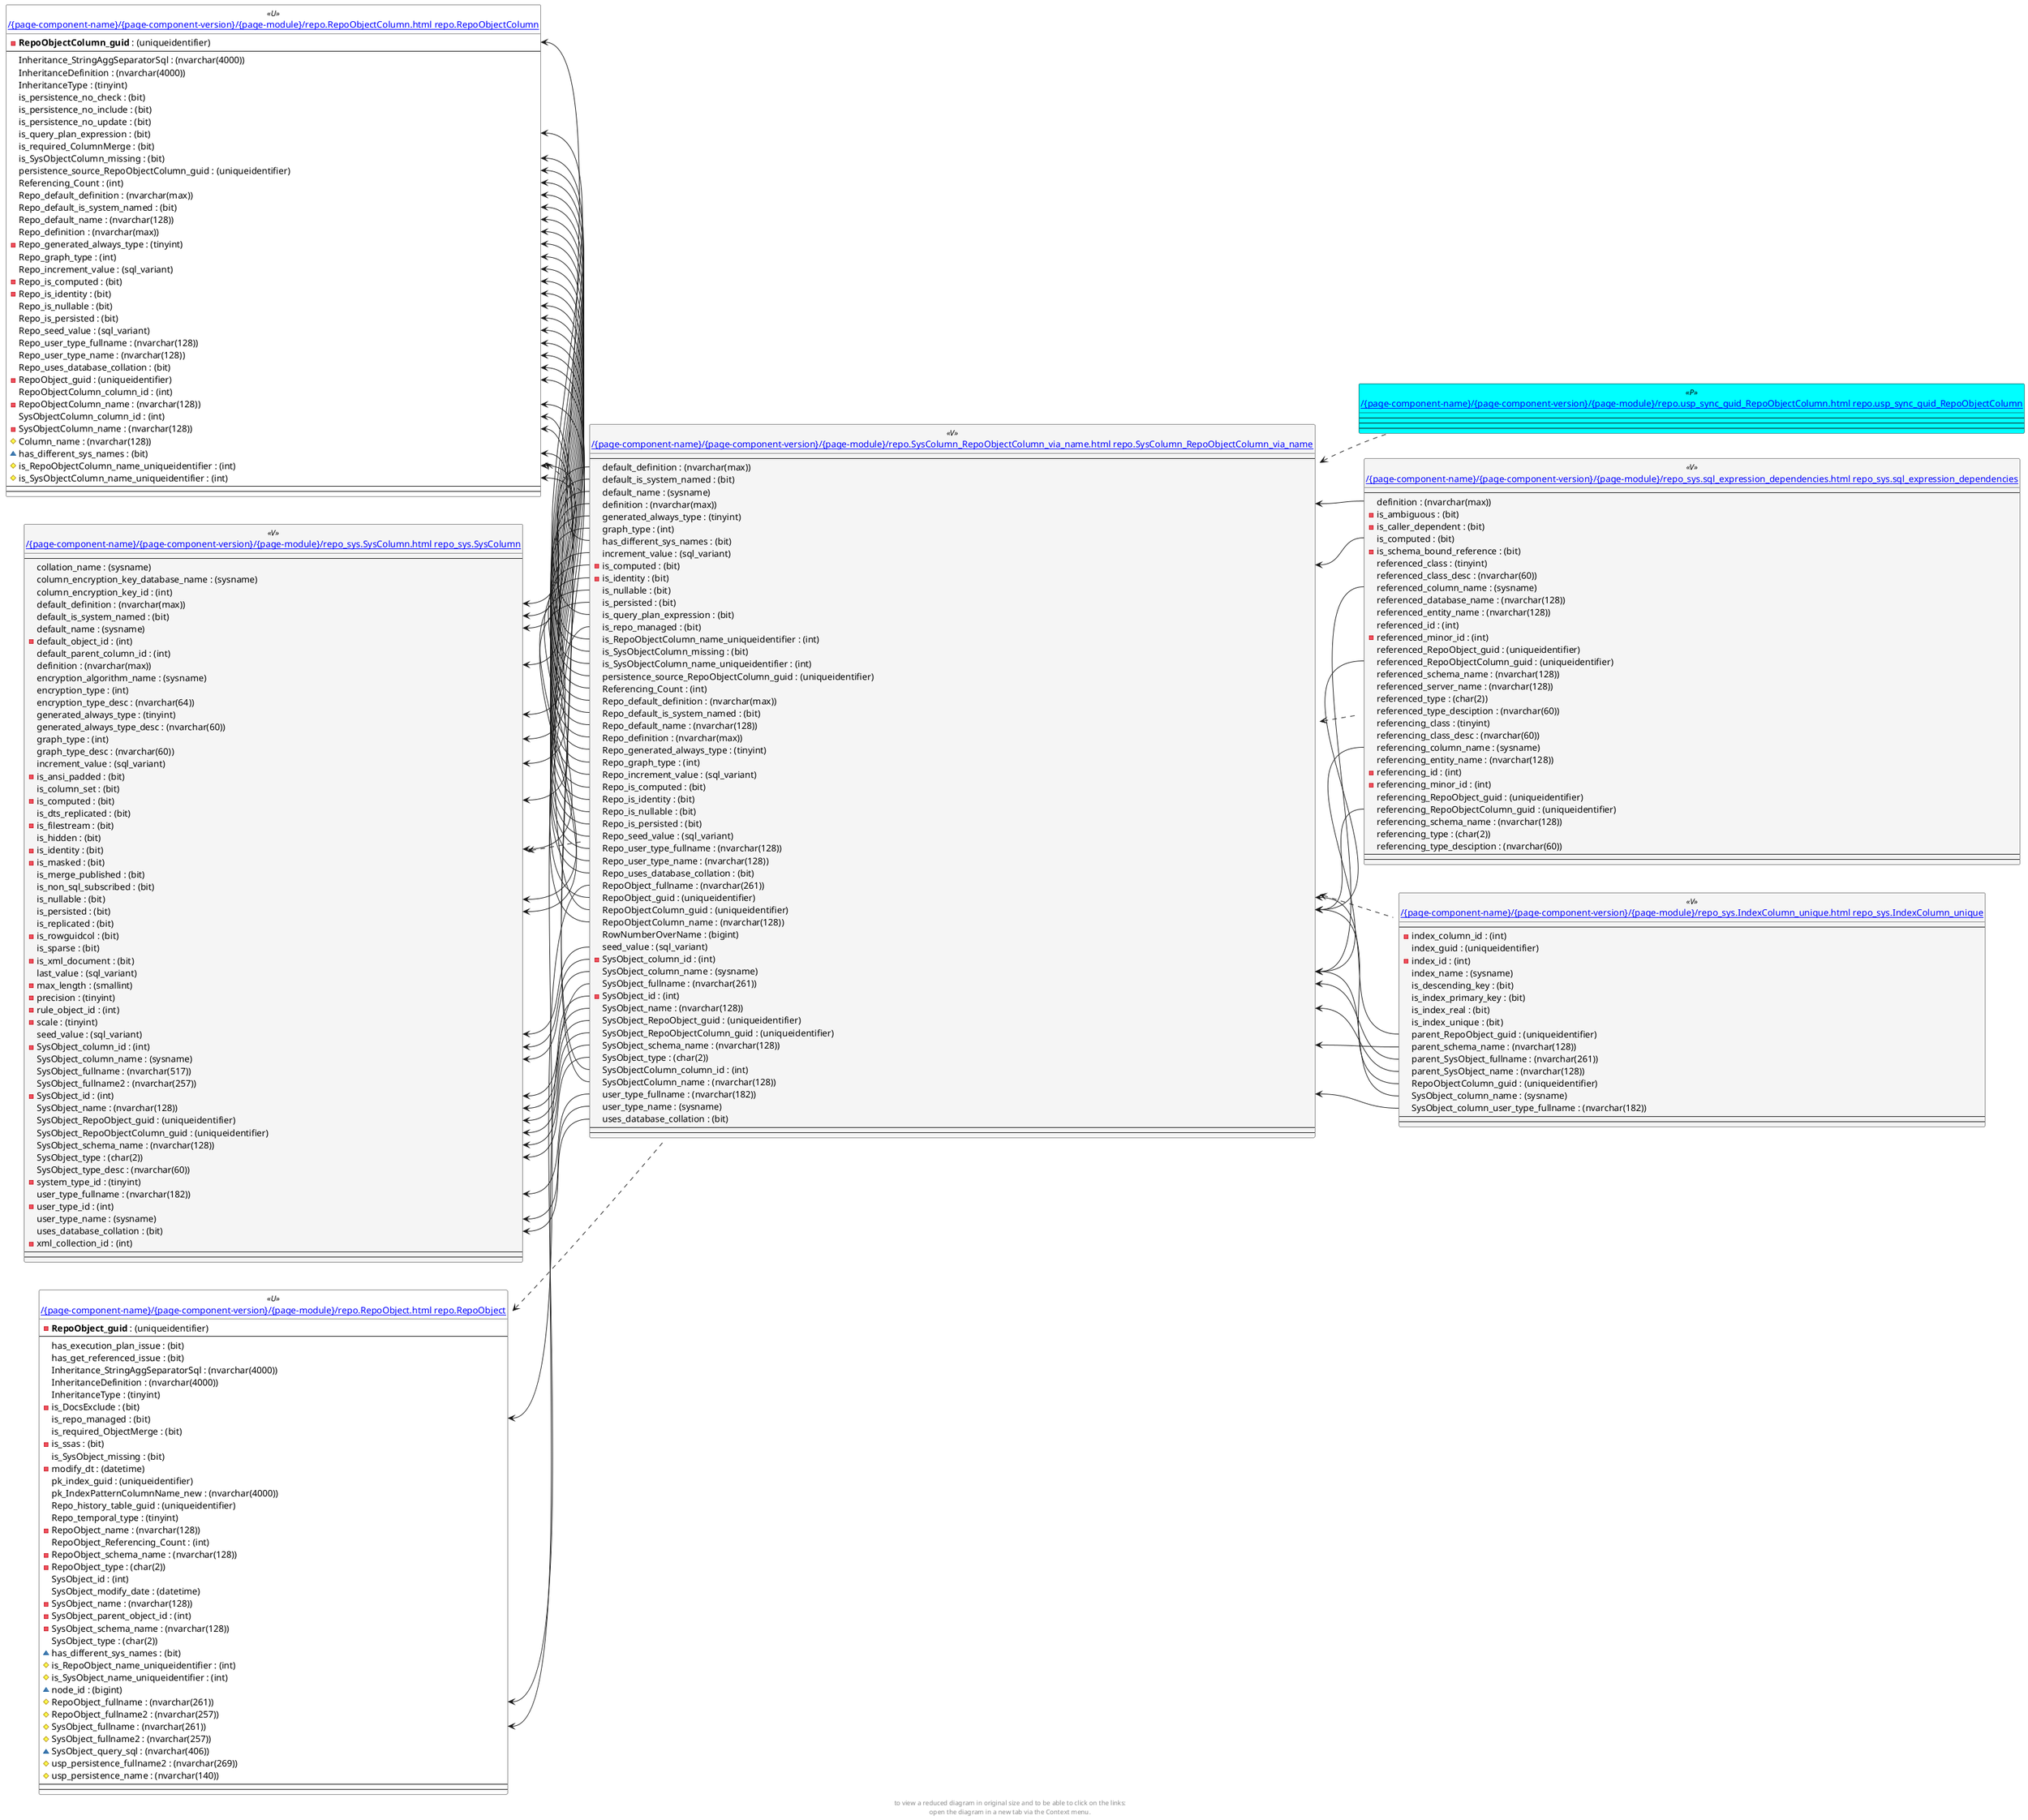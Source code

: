 @startuml
left to right direction
'top to bottom direction
hide circle
'avoide "." issues:
set namespaceSeparator none


skinparam class {
  BackgroundColor White
  BackgroundColor<<FN>> Yellow
  BackgroundColor<<FS>> Yellow
  BackgroundColor<<FT>> LightGray
  BackgroundColor<<IF>> Yellow
  BackgroundColor<<IS>> Yellow
  BackgroundColor<<P>> Aqua
  BackgroundColor<<PC>> Aqua
  BackgroundColor<<SN>> Yellow
  BackgroundColor<<SO>> SlateBlue
  BackgroundColor<<TF>> LightGray
  BackgroundColor<<TR>> Tomato
  BackgroundColor<<U>> White
  BackgroundColor<<V>> WhiteSmoke
  BackgroundColor<<X>> Aqua
}


entity "[[{site-url}/{page-component-name}/{page-component-version}/{page-module}/repo.RepoObject.html repo.RepoObject]]" as repo.RepoObject << U >> {
  - **RepoObject_guid** : (uniqueidentifier)
  --
  has_execution_plan_issue : (bit)
  has_get_referenced_issue : (bit)
  Inheritance_StringAggSeparatorSql : (nvarchar(4000))
  InheritanceDefinition : (nvarchar(4000))
  InheritanceType : (tinyint)
  - is_DocsExclude : (bit)
  is_repo_managed : (bit)
  is_required_ObjectMerge : (bit)
  - is_ssas : (bit)
  is_SysObject_missing : (bit)
  - modify_dt : (datetime)
  pk_index_guid : (uniqueidentifier)
  pk_IndexPatternColumnName_new : (nvarchar(4000))
  Repo_history_table_guid : (uniqueidentifier)
  Repo_temporal_type : (tinyint)
  - RepoObject_name : (nvarchar(128))
  RepoObject_Referencing_Count : (int)
  - RepoObject_schema_name : (nvarchar(128))
  - RepoObject_type : (char(2))
  SysObject_id : (int)
  SysObject_modify_date : (datetime)
  - SysObject_name : (nvarchar(128))
  - SysObject_parent_object_id : (int)
  - SysObject_schema_name : (nvarchar(128))
  SysObject_type : (char(2))
  ~ has_different_sys_names : (bit)
  # is_RepoObject_name_uniqueidentifier : (int)
  # is_SysObject_name_uniqueidentifier : (int)
  ~ node_id : (bigint)
  # RepoObject_fullname : (nvarchar(261))
  # RepoObject_fullname2 : (nvarchar(257))
  # SysObject_fullname : (nvarchar(261))
  # SysObject_fullname2 : (nvarchar(257))
  ~ SysObject_query_sql : (nvarchar(406))
  # usp_persistence_fullname2 : (nvarchar(269))
  # usp_persistence_name : (nvarchar(140))
  --
  --
}

entity "[[{site-url}/{page-component-name}/{page-component-version}/{page-module}/repo.RepoObjectColumn.html repo.RepoObjectColumn]]" as repo.RepoObjectColumn << U >> {
  - **RepoObjectColumn_guid** : (uniqueidentifier)
  --
  Inheritance_StringAggSeparatorSql : (nvarchar(4000))
  InheritanceDefinition : (nvarchar(4000))
  InheritanceType : (tinyint)
  is_persistence_no_check : (bit)
  is_persistence_no_include : (bit)
  is_persistence_no_update : (bit)
  is_query_plan_expression : (bit)
  is_required_ColumnMerge : (bit)
  is_SysObjectColumn_missing : (bit)
  persistence_source_RepoObjectColumn_guid : (uniqueidentifier)
  Referencing_Count : (int)
  Repo_default_definition : (nvarchar(max))
  Repo_default_is_system_named : (bit)
  Repo_default_name : (nvarchar(128))
  Repo_definition : (nvarchar(max))
  - Repo_generated_always_type : (tinyint)
  Repo_graph_type : (int)
  Repo_increment_value : (sql_variant)
  - Repo_is_computed : (bit)
  - Repo_is_identity : (bit)
  Repo_is_nullable : (bit)
  Repo_is_persisted : (bit)
  Repo_seed_value : (sql_variant)
  Repo_user_type_fullname : (nvarchar(128))
  Repo_user_type_name : (nvarchar(128))
  Repo_uses_database_collation : (bit)
  - RepoObject_guid : (uniqueidentifier)
  RepoObjectColumn_column_id : (int)
  - RepoObjectColumn_name : (nvarchar(128))
  SysObjectColumn_column_id : (int)
  - SysObjectColumn_name : (nvarchar(128))
  # Column_name : (nvarchar(128))
  ~ has_different_sys_names : (bit)
  # is_RepoObjectColumn_name_uniqueidentifier : (int)
  # is_SysObjectColumn_name_uniqueidentifier : (int)
  --
  --
}

entity "[[{site-url}/{page-component-name}/{page-component-version}/{page-module}/repo.SysColumn_RepoObjectColumn_via_name.html repo.SysColumn_RepoObjectColumn_via_name]]" as repo.SysColumn_RepoObjectColumn_via_name << V >> {
  --
  default_definition : (nvarchar(max))
  default_is_system_named : (bit)
  default_name : (sysname)
  definition : (nvarchar(max))
  generated_always_type : (tinyint)
  graph_type : (int)
  has_different_sys_names : (bit)
  increment_value : (sql_variant)
  - is_computed : (bit)
  - is_identity : (bit)
  is_nullable : (bit)
  is_persisted : (bit)
  is_query_plan_expression : (bit)
  is_repo_managed : (bit)
  is_RepoObjectColumn_name_uniqueidentifier : (int)
  is_SysObjectColumn_missing : (bit)
  is_SysObjectColumn_name_uniqueidentifier : (int)
  persistence_source_RepoObjectColumn_guid : (uniqueidentifier)
  Referencing_Count : (int)
  Repo_default_definition : (nvarchar(max))
  Repo_default_is_system_named : (bit)
  Repo_default_name : (nvarchar(128))
  Repo_definition : (nvarchar(max))
  Repo_generated_always_type : (tinyint)
  Repo_graph_type : (int)
  Repo_increment_value : (sql_variant)
  Repo_is_computed : (bit)
  Repo_is_identity : (bit)
  Repo_is_nullable : (bit)
  Repo_is_persisted : (bit)
  Repo_seed_value : (sql_variant)
  Repo_user_type_fullname : (nvarchar(128))
  Repo_user_type_name : (nvarchar(128))
  Repo_uses_database_collation : (bit)
  RepoObject_fullname : (nvarchar(261))
  RepoObject_guid : (uniqueidentifier)
  RepoObjectColumn_guid : (uniqueidentifier)
  RepoObjectColumn_name : (nvarchar(128))
  RowNumberOverName : (bigint)
  seed_value : (sql_variant)
  - SysObject_column_id : (int)
  SysObject_column_name : (sysname)
  SysObject_fullname : (nvarchar(261))
  - SysObject_id : (int)
  SysObject_name : (nvarchar(128))
  SysObject_RepoObject_guid : (uniqueidentifier)
  SysObject_RepoObjectColumn_guid : (uniqueidentifier)
  SysObject_schema_name : (nvarchar(128))
  SysObject_type : (char(2))
  SysObjectColumn_column_id : (int)
  SysObjectColumn_name : (nvarchar(128))
  user_type_fullname : (nvarchar(182))
  user_type_name : (sysname)
  uses_database_collation : (bit)
  --
  --
}

entity "[[{site-url}/{page-component-name}/{page-component-version}/{page-module}/repo.usp_sync_guid_RepoObjectColumn.html repo.usp_sync_guid_RepoObjectColumn]]" as repo.usp_sync_guid_RepoObjectColumn << P >> {
  --
  --
  --
}

entity "[[{site-url}/{page-component-name}/{page-component-version}/{page-module}/repo_sys.IndexColumn_unique.html repo_sys.IndexColumn_unique]]" as repo_sys.IndexColumn_unique << V >> {
  --
  - index_column_id : (int)
  index_guid : (uniqueidentifier)
  - index_id : (int)
  index_name : (sysname)
  is_descending_key : (bit)
  is_index_primary_key : (bit)
  is_index_real : (bit)
  is_index_unique : (bit)
  parent_RepoObject_guid : (uniqueidentifier)
  parent_schema_name : (nvarchar(128))
  parent_SysObject_fullname : (nvarchar(261))
  parent_SysObject_name : (nvarchar(128))
  RepoObjectColumn_guid : (uniqueidentifier)
  SysObject_column_name : (sysname)
  SysObject_column_user_type_fullname : (nvarchar(182))
  --
  --
}

entity "[[{site-url}/{page-component-name}/{page-component-version}/{page-module}/repo_sys.sql_expression_dependencies.html repo_sys.sql_expression_dependencies]]" as repo_sys.sql_expression_dependencies << V >> {
  --
  definition : (nvarchar(max))
  - is_ambiguous : (bit)
  - is_caller_dependent : (bit)
  is_computed : (bit)
  - is_schema_bound_reference : (bit)
  referenced_class : (tinyint)
  referenced_class_desc : (nvarchar(60))
  referenced_column_name : (sysname)
  referenced_database_name : (nvarchar(128))
  referenced_entity_name : (nvarchar(128))
  referenced_id : (int)
  - referenced_minor_id : (int)
  referenced_RepoObject_guid : (uniqueidentifier)
  referenced_RepoObjectColumn_guid : (uniqueidentifier)
  referenced_schema_name : (nvarchar(128))
  referenced_server_name : (nvarchar(128))
  referenced_type : (char(2))
  referenced_type_desciption : (nvarchar(60))
  referencing_class : (tinyint)
  referencing_class_desc : (nvarchar(60))
  referencing_column_name : (sysname)
  referencing_entity_name : (nvarchar(128))
  - referencing_id : (int)
  - referencing_minor_id : (int)
  referencing_RepoObject_guid : (uniqueidentifier)
  referencing_RepoObjectColumn_guid : (uniqueidentifier)
  referencing_schema_name : (nvarchar(128))
  referencing_type : (char(2))
  referencing_type_desciption : (nvarchar(60))
  --
  --
}

entity "[[{site-url}/{page-component-name}/{page-component-version}/{page-module}/repo_sys.SysColumn.html repo_sys.SysColumn]]" as repo_sys.SysColumn << V >> {
  --
  collation_name : (sysname)
  column_encryption_key_database_name : (sysname)
  column_encryption_key_id : (int)
  default_definition : (nvarchar(max))
  default_is_system_named : (bit)
  default_name : (sysname)
  - default_object_id : (int)
  default_parent_column_id : (int)
  definition : (nvarchar(max))
  encryption_algorithm_name : (sysname)
  encryption_type : (int)
  encryption_type_desc : (nvarchar(64))
  generated_always_type : (tinyint)
  generated_always_type_desc : (nvarchar(60))
  graph_type : (int)
  graph_type_desc : (nvarchar(60))
  increment_value : (sql_variant)
  - is_ansi_padded : (bit)
  is_column_set : (bit)
  - is_computed : (bit)
  is_dts_replicated : (bit)
  - is_filestream : (bit)
  is_hidden : (bit)
  - is_identity : (bit)
  - is_masked : (bit)
  is_merge_published : (bit)
  is_non_sql_subscribed : (bit)
  is_nullable : (bit)
  is_persisted : (bit)
  is_replicated : (bit)
  - is_rowguidcol : (bit)
  is_sparse : (bit)
  - is_xml_document : (bit)
  last_value : (sql_variant)
  - max_length : (smallint)
  - precision : (tinyint)
  - rule_object_id : (int)
  - scale : (tinyint)
  seed_value : (sql_variant)
  - SysObject_column_id : (int)
  SysObject_column_name : (sysname)
  SysObject_fullname : (nvarchar(517))
  SysObject_fullname2 : (nvarchar(257))
  - SysObject_id : (int)
  SysObject_name : (nvarchar(128))
  SysObject_RepoObject_guid : (uniqueidentifier)
  SysObject_RepoObjectColumn_guid : (uniqueidentifier)
  SysObject_schema_name : (nvarchar(128))
  SysObject_type : (char(2))
  SysObject_type_desc : (nvarchar(60))
  - system_type_id : (tinyint)
  user_type_fullname : (nvarchar(182))
  - user_type_id : (int)
  user_type_name : (sysname)
  uses_database_collation : (bit)
  - xml_collection_id : (int)
  --
  --
}

repo.RepoObject <.. repo.SysColumn_RepoObjectColumn_via_name
repo.RepoObjectColumn <.. repo.SysColumn_RepoObjectColumn_via_name
repo.SysColumn_RepoObjectColumn_via_name <.. repo_sys.IndexColumn_unique
repo.SysColumn_RepoObjectColumn_via_name <.. repo_sys.sql_expression_dependencies
repo.SysColumn_RepoObjectColumn_via_name <.. repo.usp_sync_guid_RepoObjectColumn
repo_sys.SysColumn <.. repo.SysColumn_RepoObjectColumn_via_name
repo.RepoObject::is_repo_managed <-- repo.SysColumn_RepoObjectColumn_via_name::is_repo_managed
repo.RepoObject::RepoObject_fullname <-- repo.SysColumn_RepoObjectColumn_via_name::RepoObject_fullname
repo.RepoObject::SysObject_fullname <-- repo.SysColumn_RepoObjectColumn_via_name::SysObject_fullname
repo.RepoObjectColumn::has_different_sys_names <-- repo.SysColumn_RepoObjectColumn_via_name::has_different_sys_names
repo.RepoObjectColumn::is_query_plan_expression <-- repo.SysColumn_RepoObjectColumn_via_name::is_query_plan_expression
repo.RepoObjectColumn::is_RepoObjectColumn_name_uniqueidentifier <-- repo.SysColumn_RepoObjectColumn_via_name::is_RepoObjectColumn_name_uniqueidentifier
repo.RepoObjectColumn::is_SysObjectColumn_missing <-- repo.SysColumn_RepoObjectColumn_via_name::is_SysObjectColumn_missing
repo.RepoObjectColumn::is_SysObjectColumn_name_uniqueidentifier <-- repo.SysColumn_RepoObjectColumn_via_name::is_SysObjectColumn_name_uniqueidentifier
repo.RepoObjectColumn::persistence_source_RepoObjectColumn_guid <-- repo.SysColumn_RepoObjectColumn_via_name::persistence_source_RepoObjectColumn_guid
repo.RepoObjectColumn::Referencing_Count <-- repo.SysColumn_RepoObjectColumn_via_name::Referencing_Count
repo.RepoObjectColumn::Repo_default_definition <-- repo.SysColumn_RepoObjectColumn_via_name::Repo_default_definition
repo.RepoObjectColumn::Repo_default_is_system_named <-- repo.SysColumn_RepoObjectColumn_via_name::Repo_default_is_system_named
repo.RepoObjectColumn::Repo_default_name <-- repo.SysColumn_RepoObjectColumn_via_name::Repo_default_name
repo.RepoObjectColumn::Repo_definition <-- repo.SysColumn_RepoObjectColumn_via_name::Repo_definition
repo.RepoObjectColumn::Repo_generated_always_type <-- repo.SysColumn_RepoObjectColumn_via_name::Repo_generated_always_type
repo.RepoObjectColumn::Repo_graph_type <-- repo.SysColumn_RepoObjectColumn_via_name::Repo_graph_type
repo.RepoObjectColumn::Repo_increment_value <-- repo.SysColumn_RepoObjectColumn_via_name::Repo_increment_value
repo.RepoObjectColumn::Repo_is_computed <-- repo.SysColumn_RepoObjectColumn_via_name::Repo_is_computed
repo.RepoObjectColumn::Repo_is_identity <-- repo.SysColumn_RepoObjectColumn_via_name::Repo_is_identity
repo.RepoObjectColumn::Repo_is_nullable <-- repo.SysColumn_RepoObjectColumn_via_name::Repo_is_nullable
repo.RepoObjectColumn::Repo_is_persisted <-- repo.SysColumn_RepoObjectColumn_via_name::Repo_is_persisted
repo.RepoObjectColumn::Repo_seed_value <-- repo.SysColumn_RepoObjectColumn_via_name::Repo_seed_value
repo.RepoObjectColumn::Repo_user_type_fullname <-- repo.SysColumn_RepoObjectColumn_via_name::Repo_user_type_fullname
repo.RepoObjectColumn::Repo_user_type_name <-- repo.SysColumn_RepoObjectColumn_via_name::Repo_user_type_name
repo.RepoObjectColumn::Repo_uses_database_collation <-- repo.SysColumn_RepoObjectColumn_via_name::Repo_uses_database_collation
repo.RepoObjectColumn::RepoObject_guid <-- repo.SysColumn_RepoObjectColumn_via_name::RepoObject_guid
repo.RepoObjectColumn::RepoObjectColumn_guid <-- repo.SysColumn_RepoObjectColumn_via_name::RepoObjectColumn_guid
repo.RepoObjectColumn::RepoObjectColumn_name <-- repo.SysColumn_RepoObjectColumn_via_name::RepoObjectColumn_name
repo.RepoObjectColumn::SysObjectColumn_column_id <-- repo.SysColumn_RepoObjectColumn_via_name::SysObjectColumn_column_id
repo.RepoObjectColumn::SysObjectColumn_name <-- repo.SysColumn_RepoObjectColumn_via_name::SysObjectColumn_name
repo.SysColumn_RepoObjectColumn_via_name::definition <-- repo_sys.sql_expression_dependencies::definition
repo.SysColumn_RepoObjectColumn_via_name::is_computed <-- repo_sys.sql_expression_dependencies::is_computed
repo.SysColumn_RepoObjectColumn_via_name::RepoObject_guid <-- repo_sys.IndexColumn_unique::parent_RepoObject_guid
repo.SysColumn_RepoObjectColumn_via_name::RepoObjectColumn_guid <-- repo_sys.IndexColumn_unique::RepoObjectColumn_guid
repo.SysColumn_RepoObjectColumn_via_name::RepoObjectColumn_guid <-- repo_sys.sql_expression_dependencies::referencing_RepoObjectColumn_guid
repo.SysColumn_RepoObjectColumn_via_name::RepoObjectColumn_guid <-- repo_sys.sql_expression_dependencies::referenced_RepoObjectColumn_guid
repo.SysColumn_RepoObjectColumn_via_name::SysObject_column_name <-- repo_sys.IndexColumn_unique::SysObject_column_name
repo.SysColumn_RepoObjectColumn_via_name::SysObject_column_name <-- repo_sys.sql_expression_dependencies::referencing_column_name
repo.SysColumn_RepoObjectColumn_via_name::SysObject_column_name <-- repo_sys.sql_expression_dependencies::referenced_column_name
repo.SysColumn_RepoObjectColumn_via_name::SysObject_fullname <-- repo_sys.IndexColumn_unique::parent_SysObject_fullname
repo.SysColumn_RepoObjectColumn_via_name::SysObject_name <-- repo_sys.IndexColumn_unique::parent_SysObject_name
repo.SysColumn_RepoObjectColumn_via_name::SysObject_schema_name <-- repo_sys.IndexColumn_unique::parent_schema_name
repo.SysColumn_RepoObjectColumn_via_name::user_type_fullname <-- repo_sys.IndexColumn_unique::SysObject_column_user_type_fullname
repo_sys.SysColumn::default_definition <-- repo.SysColumn_RepoObjectColumn_via_name::default_definition
repo_sys.SysColumn::default_is_system_named <-- repo.SysColumn_RepoObjectColumn_via_name::default_is_system_named
repo_sys.SysColumn::default_name <-- repo.SysColumn_RepoObjectColumn_via_name::default_name
repo_sys.SysColumn::definition <-- repo.SysColumn_RepoObjectColumn_via_name::definition
repo_sys.SysColumn::generated_always_type <-- repo.SysColumn_RepoObjectColumn_via_name::generated_always_type
repo_sys.SysColumn::graph_type <-- repo.SysColumn_RepoObjectColumn_via_name::graph_type
repo_sys.SysColumn::increment_value <-- repo.SysColumn_RepoObjectColumn_via_name::increment_value
repo_sys.SysColumn::is_computed <-- repo.SysColumn_RepoObjectColumn_via_name::is_computed
repo_sys.SysColumn::is_identity <-- repo.SysColumn_RepoObjectColumn_via_name::is_identity
repo_sys.SysColumn::is_nullable <-- repo.SysColumn_RepoObjectColumn_via_name::is_nullable
repo_sys.SysColumn::is_persisted <-- repo.SysColumn_RepoObjectColumn_via_name::is_persisted
repo_sys.SysColumn::seed_value <-- repo.SysColumn_RepoObjectColumn_via_name::seed_value
repo_sys.SysColumn::SysObject_column_id <-- repo.SysColumn_RepoObjectColumn_via_name::SysObject_column_id
repo_sys.SysColumn::SysObject_column_name <-- repo.SysColumn_RepoObjectColumn_via_name::SysObject_column_name
repo_sys.SysColumn::SysObject_id <-- repo.SysColumn_RepoObjectColumn_via_name::SysObject_id
repo_sys.SysColumn::SysObject_name <-- repo.SysColumn_RepoObjectColumn_via_name::SysObject_name
repo_sys.SysColumn::SysObject_RepoObject_guid <-- repo.SysColumn_RepoObjectColumn_via_name::SysObject_RepoObject_guid
repo_sys.SysColumn::SysObject_RepoObjectColumn_guid <-- repo.SysColumn_RepoObjectColumn_via_name::SysObject_RepoObjectColumn_guid
repo_sys.SysColumn::SysObject_schema_name <-- repo.SysColumn_RepoObjectColumn_via_name::SysObject_schema_name
repo_sys.SysColumn::SysObject_type <-- repo.SysColumn_RepoObjectColumn_via_name::SysObject_type
repo_sys.SysColumn::user_type_fullname <-- repo.SysColumn_RepoObjectColumn_via_name::user_type_fullname
repo_sys.SysColumn::user_type_name <-- repo.SysColumn_RepoObjectColumn_via_name::user_type_name
repo_sys.SysColumn::uses_database_collation <-- repo.SysColumn_RepoObjectColumn_via_name::uses_database_collation
footer
to view a reduced diagram in original size and to be able to click on the links:
open the diagram in a new tab via the Context menu.
end footer

@enduml

